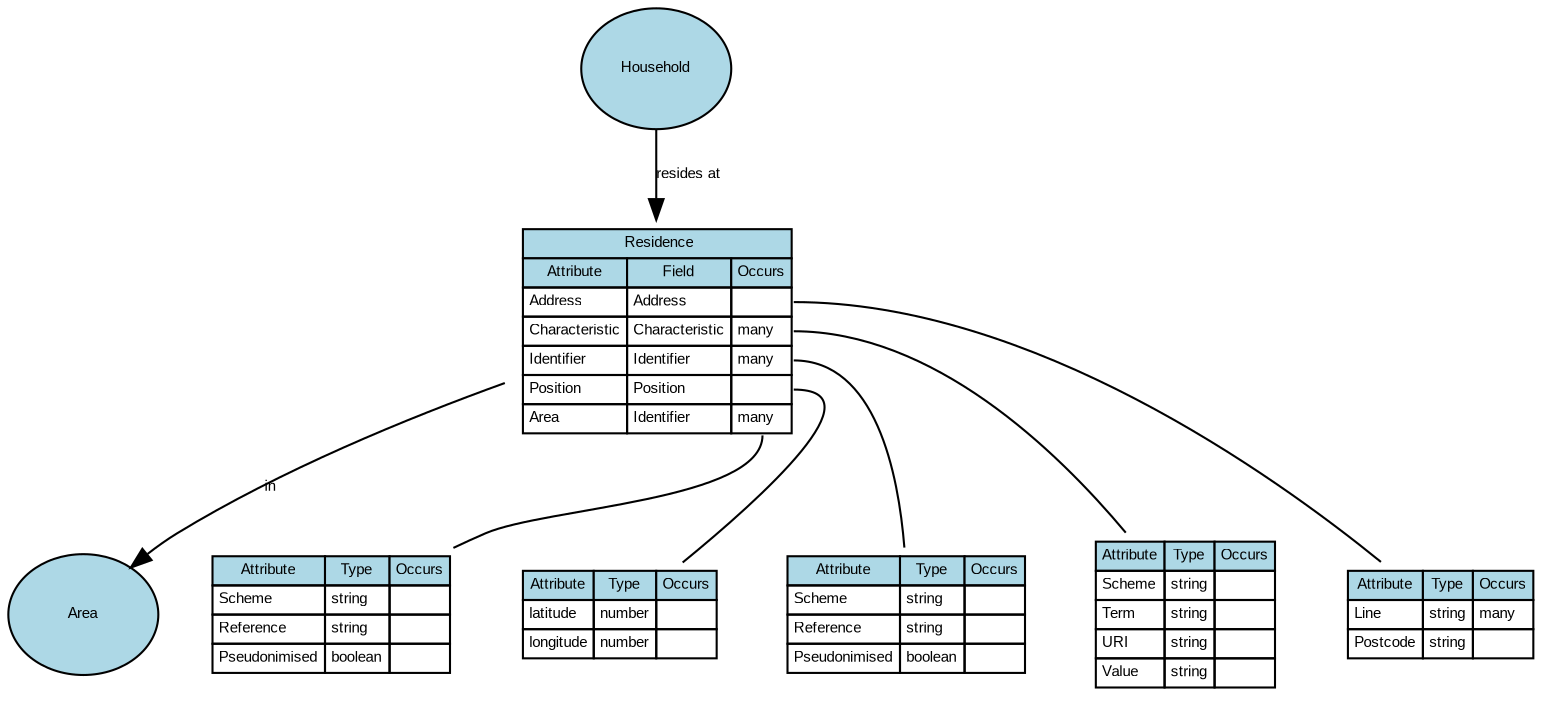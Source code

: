 digraph {
	graph [overlap=false splines=true]
	node [black=black color=black fillcolor=lightblue fontname=Arial fontsize=7]
	edge [fontname=Arial fontsize=7 labelfontname=Arial labelfontsize=7 len=3.0]
	table_port32 [label=<<table border='0' cellborder='1' cellspacing='0'><tr><td bgcolor='lightblue'>Attribute</td><td bgcolor='lightblue'>Type</td><td bgcolor='lightblue'>Occurs</td></tr><tr><td align='left' balign='left' valign='top'>Line</td><td align='left' balign='left' valign='top'>string</td><td align='left' balign='left' valign='top'>many</td></tr><tr><td align='left' balign='left' valign='top'>Postcode</td><td align='left' balign='left' valign='top'>string</td><td align='left' balign='left' valign='top'></td></tr></table>> shape=plaintext]
	Residence:32 -> table_port32 [dir=none]
	table_port33 [label=<<table border='0' cellborder='1' cellspacing='0'><tr><td bgcolor='lightblue'>Attribute</td><td bgcolor='lightblue'>Type</td><td bgcolor='lightblue'>Occurs</td></tr><tr><td align='left' balign='left' valign='top'>Scheme</td><td align='left' balign='left' valign='top'>string</td><td align='left' balign='left' valign='top'></td></tr><tr><td align='left' balign='left' valign='top'>Term</td><td align='left' balign='left' valign='top'>string</td><td align='left' balign='left' valign='top'></td></tr><tr><td align='left' balign='left' valign='top'>URI</td><td align='left' balign='left' valign='top'>string</td><td align='left' balign='left' valign='top'></td></tr><tr><td align='left' balign='left' valign='top'>Value</td><td align='left' balign='left' valign='top'>string</td><td align='left' balign='left' valign='top'></td></tr></table>> shape=plaintext]
	Residence:33 -> table_port33 [dir=none]
	table_port34 [label=<<table border='0' cellborder='1' cellspacing='0'><tr><td bgcolor='lightblue'>Attribute</td><td bgcolor='lightblue'>Type</td><td bgcolor='lightblue'>Occurs</td></tr><tr><td align='left' balign='left' valign='top'>Scheme</td><td align='left' balign='left' valign='top'>string</td><td align='left' balign='left' valign='top'></td></tr><tr><td align='left' balign='left' valign='top'>Reference</td><td align='left' balign='left' valign='top'>string</td><td align='left' balign='left' valign='top'></td></tr><tr><td align='left' balign='left' valign='top'>Pseudonimised</td><td align='left' balign='left' valign='top'>boolean</td><td align='left' balign='left' valign='top'></td></tr></table>> shape=plaintext]
	Residence:34 -> table_port34 [dir=none]
	table_port35 [label=<<table border='0' cellborder='1' cellspacing='0'><tr><td bgcolor='lightblue'>Attribute</td><td bgcolor='lightblue'>Type</td><td bgcolor='lightblue'>Occurs</td></tr><tr><td align='left' balign='left' valign='top'>latitude</td><td align='left' balign='left' valign='top'>number</td><td align='left' balign='left' valign='top'></td></tr><tr><td align='left' balign='left' valign='top'>longitude</td><td align='left' balign='left' valign='top'>number</td><td align='left' balign='left' valign='top'></td></tr></table>> shape=plaintext]
	Residence:35 -> table_port35 [dir=none]
	table_port36 [label=<<table border='0' cellborder='1' cellspacing='0'><tr><td bgcolor='lightblue'>Attribute</td><td bgcolor='lightblue'>Type</td><td bgcolor='lightblue'>Occurs</td></tr><tr><td align='left' balign='left' valign='top'>Scheme</td><td align='left' balign='left' valign='top'>string</td><td align='left' balign='left' valign='top'></td></tr><tr><td align='left' balign='left' valign='top'>Reference</td><td align='left' balign='left' valign='top'>string</td><td align='left' balign='left' valign='top'></td></tr><tr><td align='left' balign='left' valign='top'>Pseudonimised</td><td align='left' balign='left' valign='top'>boolean</td><td align='left' balign='left' valign='top'></td></tr></table>> shape=plaintext]
	Residence:36 -> table_port36 [dir=none]
	Residence [label=<<table border='0' cellborder='1' cellspacing='0'><tr><td colspan='3' bgcolor='lightblue'> Residence</td></tr><tr><td bgcolor='lightblue'>Attribute</td><td bgcolor='lightblue'>Field</td><td bgcolor='lightblue'>Occurs</td></tr><tr><td align='left' balign='left' valign='top'>Address</td><td align='left' balign='left' valign='top'>Address</td><td align='left' balign='left' valign='top' port='32'></td></tr><tr><td align='left' balign='left' valign='top'>Characteristic</td><td align='left' balign='left' valign='top'>Characteristic</td><td align='left' balign='left' valign='top' port='33'>many</td></tr><tr><td align='left' balign='left' valign='top'>Identifier</td><td align='left' balign='left' valign='top'>Identifier</td><td align='left' balign='left' valign='top' port='34'>many</td></tr><tr><td align='left' balign='left' valign='top'>Position</td><td align='left' balign='left' valign='top'>Position</td><td align='left' balign='left' valign='top' port='35'></td></tr><tr><td align='left' balign='left' valign='top'>Area</td><td align='left' balign='left' valign='top'>Identifier</td><td align='left' balign='left' valign='top' port='36'>many</td></tr></table>> URL="#Residence" shape=plaintext]
	Concept_Area [label=Area URL="#Residence" fixedsize=true height=0.8 style=filled width=1.0]
	Residence -> Concept_Area [label=in]
	ConceptOf_Household [label=Household URL="#Residence" fixedsize=true height=0.8 style=filled width=1.0]
	ConceptOf_Household -> Residence [label="resides at"]
}
